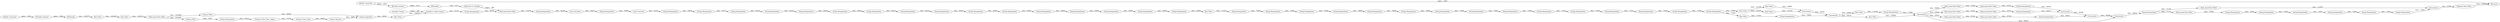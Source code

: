 digraph {
	"-7728145345935236204_105" [label="String Manipulation"]
	"-7728145345935236204_5" [label="String Manipulation"]
	"-7728145345935236204_4" [label="Case Converter"]
	"-7728145345935236204_72" [label="String Manipulation"]
	"-7728145345935236204_113" [label="Row Filter"]
	"-7728145345935236204_79" [label="String Manipulation"]
	"-7728145345935236204_53" [label="Rule_based Row Filter"]
	"-7728145345935236204_40" [label="String Manipulation"]
	"-7728145345935236204_90" [label="String Manipulation"]
	"-7728145345935236204_51" [label=Concatenate]
	"-7728145345935236204_11" [label="String Manipulation"]
	"-7728145345935236204_78" [label="String Manipulation"]
	"-7728145345935236204_117" [label="Column Appender"]
	"-7728145345935236204_84" [label="String Manipulation"]
	"-7728145345935236204_59" [label="String Manipulation"]
	"-7728145345935236204_133" [label="Table Row to Variable"]
	"-7728145345935236204_54" [label="Rule_based Row Filter"]
	"-7728145345935236204_52" [label=Concatenate]
	"-7728145345935236204_91" [label="String Manipulation"]
	"-7728145345935236204_126" [label="String Manipulation"]
	"-7728145345935236204_123" [label="Variable to Table Column"]
	"-7728145345935236204_21" [label="String Manipulation"]
	"-7728145345935236204_140" [label=Concatenate]
	"-7728145345935236204_87" [label="String Manipulation"]
	"-7728145345935236204_61" [label="String Manipulation"]
	"-7728145345935236204_49" [label="Row Filter"]
	"-7728145345935236204_141" [label="MySQL Connector"]
	"-7728145345935236204_39" [label="String Manipulation"]
	"-7728145345935236204_131" [label="DB Table Selector"]
	"-7728145345935236204_104" [label="String Manipulation"]
	"-7728145345935236204_89" [label=Concatenate]
	"-7728145345935236204_95" [label="String Manipulation"]
	"-7728145345935236204_73" [label="String Manipulation"]
	"-7728145345935236204_13" [label="String Manipulation"]
	"-7728145345935236204_35" [label="MySQL Connector"]
	"-7728145345935236204_135" [label="Rule_based Row Filter"]
	"-7728145345935236204_128" [label="String Manipulation"]
	"-7728145345935236204_36" [label="String Manipulation"]
	"-7728145345935236204_102" [label="String Manipulation"]
	"-7728145345935236204_86" [label="Row Filter"]
	"-7728145345935236204_127" [label="String Manipulation"]
	"-7728145345935236204_88" [label="String Manipulation"]
	"-7728145345935236204_76" [label="Row Filter"]
	"-7728145345935236204_6" [label="String Manipulation"]
	"-7728145345935236204_99" [label="Rule_based Row Filter"]
	"-7728145345935236204_92" [label="String Manipulation"]
	"-7728145345935236204_46" [label="Row Filter"]
	"-7728145345935236204_48" [label="Row Filter"]
	"-7728145345935236204_43" [label="DB Table Selector"]
	"-7728145345935236204_10" [label="String Manipulation"]
	"-7728145345935236204_70" [label="DB Insert"]
	"-7728145345935236204_85" [label="Row Filter"]
	"-7728145345935236204_137" [label="String Manipulation"]
	"-7728145345935236204_75" [label="Row Filter"]
	"-7728145345935236204_110" [label="String Manipulation"]
	"-7728145345935236204_136" [label=Concatenate]
	"-7728145345935236204_42" [label="DB Reader"]
	"-7728145345935236204_94" [label="String Manipulation"]
	"-7728145345935236204_41" [label="String Manipulation"]
	"-7728145345935236204_138" [label="Rule_based Row Filter"]
	"-7728145345935236204_139" [label="Rule_based Row Filter"]
	"-7728145345935236204_7" [label="String Manipulation"]
	"-7728145345935236204_115" [label="Column Filter"]
	"-7728145345935236204_44" [label="String Manipulation"]
	"-7728145345935236204_121" [label="Duplicate Row Filter"]
	"-7728145345935236204_98" [label="String Manipulation"]
	"-7728145345935236204_122" [label="Variable Creator"]
	"-7728145345935236204_63" [label=Concatenate]
	"-7728145345935236204_23" [label="String Manipulation"]
	"-7728145345935236204_93" [label="String Manipulation"]
	"-7728145345935236204_47" [label="Row Filter"]
	"-7728145345935236204_101" [label="Rule_based Row Filter"]
	"-7728145345935236204_82" [label="String Manipulation"]
	"-7728145345935236204_83" [label="String Manipulation"]
	"-7728145345935236204_111" [label="String to Date_Time _legacy_"]
	"-7728145345935236204_112" [label="String to Date_Time"]
	"-7728145345935236204_132" [label="DB Reader"]
	"-7728145345935236204_12" [label="String Manipulation"]
	"-7728145345935236204_58" [label="Rule_based Row Filter"]
	"-7728145345935236204_80" [label="String Manipulation"]
	"-7728145345935236204_100" [label=Concatenate]
	"-7728145345935236204_22" [label="String Manipulation"]
	"-7728145345935236204_134" [label="Rule_based Row Filter"]
	"-7728145345935236204_9" [label="String Manipulation"]
	"-7728145345935236204_8" [label="String Manipulation"]
	"-7728145345935236204_37" [label="String Manipulation"]
	"-7728145345935236204_57" [label="Rule_based Row Filter"]
	"-7728145345935236204_124" [label="String Manipulation"]
	"-7728145345935236204_116" [label="Column Rename"]
	"-7728145345935236204_14" [label="Row Filter"]
	"-7728145345935236204_50" [label="String Manipulation"]
	"-7728145345935236204_125" [label="Case Converter"]
	"-7728145345935236204_114" [label="Column Filter"]
	"-7728145345935236204_23" -> "-7728145345935236204_36" [label="data: : 79584"]
	"-7728145345935236204_131" -> "-7728145345935236204_132" [label="object: : 4313"]
	"-7728145345935236204_113" -> "-7728145345935236204_135" [label="data: : 1625312"]
	"-7728145345935236204_128" -> "-7728145345935236204_134" [label="data: : 85707"]
	"-7728145345935236204_132" -> "-7728145345935236204_133" [label="data: : 3313"]
	"-7728145345935236204_76" -> "-7728145345935236204_123" [label="data: : 1584471"]
	"-7728145345935236204_9" -> "-7728145345935236204_10" [label="data: : 84226"]
	"-7728145345935236204_89" -> "-7728145345935236204_140" [label="data: : 65935"]
	"-7728145345935236204_94" -> "-7728145345935236204_95" [label="data: : 72502"]
	"-7728145345935236204_138" -> "-7728145345935236204_139" [label="data: : 67020"]
	"-7728145345935236204_126" -> "-7728145345935236204_127" [label="data: : 92056"]
	"-7728145345935236204_57" -> "-7728145345935236204_58" [label="data: : 67021"]
	"-7728145345935236204_98" -> "-7728145345935236204_99" [label="data: : 71176"]
	"-7728145345935236204_111" -> "-7728145345935236204_112" [label="data: : 74705"]
	"-7728145345935236204_100" -> "-7728145345935236204_121" [label="data: : 67055"]
	"-7728145345935236204_79" -> "-7728145345935236204_104" [label="data: : 83803"]
	"-7728145345935236204_114" -> "-7728145345935236204_110" [label="data: : 1945"]
	"-7728145345935236204_124" -> "-7728145345935236204_125" [label="data: : 92269"]
	"-7728145345935236204_122" -> "-7728145345935236204_123" [label="object: : 288"]
	"-7728145345935236204_123" -> "-7728145345935236204_128" [label="data: : 87253"]
	"-7728145345935236204_112" -> "-7728145345935236204_116" [label="data: : 90625"]
	"-7728145345935236204_14" -> "-7728145345935236204_21" [label="data: : 133912"]
	"-7728145345935236204_115" -> "-7728145345935236204_117" [label="data: : 80659"]
	"-7728145345935236204_43" -> "-7728145345935236204_42" [label="object: : 4968"]
	"-7728145345935236204_61" -> "-7728145345935236204_63" [label="data: : 69031"]
	"-7728145345935236204_134" -> "-7728145345935236204_124" [label="data: : 141676"]
	"-7728145345935236204_85" -> "-7728145345935236204_88" [label="data: : 119339"]
	"-7728145345935236204_42" -> "-7728145345935236204_75" [label="data: : 1623573"]
	"-7728145345935236204_39" -> "-7728145345935236204_44" [label="data: : 73844"]
	"-7728145345935236204_50" -> "-7728145345935236204_52" [label="data: : 74856"]
	"-7728145345935236204_59" -> "-7728145345935236204_136" [label="data: : 69031"]
	"-7728145345935236204_101" -> "-7728145345935236204_100" [label="data: : 123553"]
	"-7728145345935236204_135" -> "-7728145345935236204_115" [label="data: : 1618995"]
	"-7728145345935236204_125" -> "-7728145345935236204_5" [label="data: : 92207"]
	"-7728145345935236204_82" -> "-7728145345935236204_87" [label="data: : 73346"]
	"-7728145345935236204_136" -> "-7728145345935236204_63" [label="data: : 65288"]
	"-7728145345935236204_47" -> "-7728145345935236204_48" [label="data: : 124185"]
	"-7728145345935236204_86" -> "-7728145345935236204_89" [label="data: : 118963"]
	"-7728145345935236204_104" -> "-7728145345935236204_105" [label="data: : 83804"]
	"-7728145345935236204_137" -> "-7728145345935236204_136" [label="data: : 69030"]
	"-7728145345935236204_8" -> "-7728145345935236204_6" [label="data: : 84225"]
	"-7728145345935236204_47" -> "-7728145345935236204_49" [label="data: : 124185"]
	"-7728145345935236204_102" -> "-7728145345935236204_39" [label="data: : 76864"]
	"-7728145345935236204_7" -> "-7728145345935236204_8" [label="data: : 84225"]
	"-7728145345935236204_46" -> "-7728145345935236204_50" [label="data: : 71978"]
	"-7728145345935236204_11" -> "-7728145345935236204_12" [label="data: : 84224"]
	"-7728145345935236204_51" -> "-7728145345935236204_52" [label="data: : 65935"]
	"-7728145345935236204_90" -> "-7728145345935236204_91" [label="data: : 72502"]
	"-7728145345935236204_44" -> "-7728145345935236204_72" [label="data: : 73845"]
	"-7728145345935236204_89" -> "-7728145345935236204_53" [label="data: : 65935"]
	"-7728145345935236204_139" -> "-7728145345935236204_137" [label="data: : 67021"]
	"-7728145345935236204_54" -> "-7728145345935236204_59" [label="data: : 67019"]
	"-7728145345935236204_88" -> "-7728145345935236204_89" [label="data: : 72988"]
	"-7728145345935236204_141" -> "-7728145345935236204_131" [label="object: : 4003"]
	"-7728145345935236204_35" -> "-7728145345935236204_43" [label="object: : 4003"]
	"-7728145345935236204_98" -> "-7728145345935236204_101" [label="data: : 71176"]
	"-7728145345935236204_78" -> "-7728145345935236204_79" [label="data: : 83804"]
	"-7728145345935236204_4" -> "-7728145345935236204_126" [label="data: : 92162"]
	"-7728145345935236204_72" -> "-7728145345935236204_73" [label="data: : 71604"]
	"-7728145345935236204_89" -> "-7728145345935236204_138" [label="data: : 65935"]
	"-7728145345935236204_6" -> "-7728145345935236204_9" [label="data: : 84226"]
	"-7728145345935236204_84" -> "-7728145345935236204_47" [label="data: : 73294"]
	"-7728145345935236204_140" -> "-7728145345935236204_98" [label="data: : 65935"]
	"-7728145345935236204_52" -> "-7728145345935236204_85" [label="data: : 65935"]
	"-7728145345935236204_10" -> "-7728145345935236204_11" [label="data: : 84225"]
	"-7728145345935236204_36" -> "-7728145345935236204_37" [label="data: : 76809"]
	"-7728145345935236204_12" -> "-7728145345935236204_13" [label="data: : 84225"]
	"-7728145345935236204_95" -> "-7728145345935236204_100" [label="data: : 72503"]
	"-7728145345935236204_13" -> "-7728145345935236204_40" [label="data: : 83803"]
	"-7728145345935236204_41" -> "-7728145345935236204_78" [label="data: : 83804"]
	"-7728145345935236204_49" -> "-7728145345935236204_51" [label="data: : 121916"]
	"-7728145345935236204_121" -> "-7728145345935236204_70" [label="data: : 193259"]
	"-7728145345935236204_105" -> "-7728145345935236204_14" [label="data: : 83804"]
	"-7728145345935236204_21" -> "-7728145345935236204_22" [label="data: : 79429"]
	"-7728145345935236204_53" -> "-7728145345935236204_54" [label="data: : 67021"]
	"-7728145345935236204_116" -> "-7728145345935236204_117" [label="data: : 2696"]
	"-7728145345935236204_63" -> "-7728145345935236204_140" [label="data: : 65288"]
	"-7728145345935236204_93" -> "-7728145345935236204_94" [label="data: : 72502"]
	"-7728145345935236204_37" -> "-7728145345935236204_102" [label="data: : 76809"]
	"-7728145345935236204_84" -> "-7728145345935236204_46" [label="data: : 73294"]
	"-7728145345935236204_73" -> "-7728145345935236204_80" [label="data: : 71245"]
	"-7728145345935236204_87" -> "-7728145345935236204_84" [label="data: : 73346"]
	"-7728145345935236204_58" -> "-7728145345935236204_61" [label="data: : 67020"]
	"-7728145345935236204_135" -> "-7728145345935236204_114" [label="data: : 1618995"]
	"-7728145345935236204_52" -> "-7728145345935236204_86" [label="data: : 65935"]
	"-7728145345935236204_133" -> "-7728145345935236204_134" [label="object: : 288"]
	"-7728145345935236204_48" -> "-7728145345935236204_51" [label="data: : 94894"]
	"-7728145345935236204_5" -> "-7728145345935236204_4" [label="data: : 91660"]
	"-7728145345935236204_91" -> "-7728145345935236204_92" [label="data: : 72502"]
	"-7728145345935236204_92" -> "-7728145345935236204_93" [label="data: : 72501"]
	"-7728145345935236204_89" -> "-7728145345935236204_57" [label="data: : 65935"]
	"-7728145345935236204_40" -> "-7728145345935236204_41" [label="data: : 83803"]
	"-7728145345935236204_75" -> "-7728145345935236204_113" [label="data: : 1625267"]
	"-7728145345935236204_80" -> "-7728145345935236204_83" [label="data: : 73359"]
	"-7728145345935236204_99" -> "-7728145345935236204_90" [label="data: : 74250"]
	"-7728145345935236204_110" -> "-7728145345935236204_111" [label="data: : 95325"]
	"-7728145345935236204_127" -> "-7728145345935236204_7" [label="data: : 91475"]
	"-7728145345935236204_22" -> "-7728145345935236204_23" [label="data: : 79492"]
	"-7728145345935236204_83" -> "-7728145345935236204_82" [label="data: : 73351"]
	"-7728145345935236204_141" -> "-7728145345935236204_70" [label="object: : 4003"]
	"-7728145345935236204_117" -> "-7728145345935236204_76" [label="data: : 82041"]
	rankdir=LR
}
